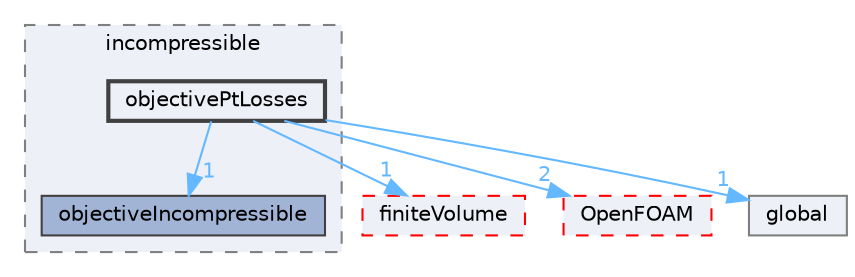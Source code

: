 digraph "src/optimisation/adjointOptimisation/adjoint/objectives/incompressible/objectivePtLosses"
{
 // LATEX_PDF_SIZE
  bgcolor="transparent";
  edge [fontname=Helvetica,fontsize=10,labelfontname=Helvetica,labelfontsize=10];
  node [fontname=Helvetica,fontsize=10,shape=box,height=0.2,width=0.4];
  compound=true
  subgraph clusterdir_59bc66a6dc9243eca0911879966deb11 {
    graph [ bgcolor="#edf0f7", pencolor="grey50", label="incompressible", fontname=Helvetica,fontsize=10 style="filled,dashed", URL="dir_59bc66a6dc9243eca0911879966deb11.html",tooltip=""]
  dir_c41866a3dc3254ac17157dda7c270a3c [label="objectiveIncompressible", fillcolor="#a2b4d6", color="grey25", style="filled", URL="dir_c41866a3dc3254ac17157dda7c270a3c.html",tooltip=""];
  dir_ee4638ca04e52bf3254d9ace5e0ca019 [label="objectivePtLosses", fillcolor="#edf0f7", color="grey25", style="filled,bold", URL="dir_ee4638ca04e52bf3254d9ace5e0ca019.html",tooltip=""];
  }
  dir_9bd15774b555cf7259a6fa18f99fe99b [label="finiteVolume", fillcolor="#edf0f7", color="red", style="filled,dashed", URL="dir_9bd15774b555cf7259a6fa18f99fe99b.html",tooltip=""];
  dir_c5473ff19b20e6ec4dfe5c310b3778a8 [label="OpenFOAM", fillcolor="#edf0f7", color="red", style="filled,dashed", URL="dir_c5473ff19b20e6ec4dfe5c310b3778a8.html",tooltip=""];
  dir_dd56dc4c5f6c51768e20e60d3fce2a94 [label="global", fillcolor="#edf0f7", color="grey50", style="filled", URL="dir_dd56dc4c5f6c51768e20e60d3fce2a94.html",tooltip=""];
  dir_ee4638ca04e52bf3254d9ace5e0ca019->dir_9bd15774b555cf7259a6fa18f99fe99b [headlabel="1", labeldistance=1.5 headhref="dir_002669_001387.html" href="dir_002669_001387.html" color="steelblue1" fontcolor="steelblue1"];
  dir_ee4638ca04e52bf3254d9ace5e0ca019->dir_c41866a3dc3254ac17157dda7c270a3c [headlabel="1", labeldistance=1.5 headhref="dir_002669_002661.html" href="dir_002669_002661.html" color="steelblue1" fontcolor="steelblue1"];
  dir_ee4638ca04e52bf3254d9ace5e0ca019->dir_c5473ff19b20e6ec4dfe5c310b3778a8 [headlabel="2", labeldistance=1.5 headhref="dir_002669_002695.html" href="dir_002669_002695.html" color="steelblue1" fontcolor="steelblue1"];
  dir_ee4638ca04e52bf3254d9ace5e0ca019->dir_dd56dc4c5f6c51768e20e60d3fce2a94 [headlabel="1", labeldistance=1.5 headhref="dir_002669_001646.html" href="dir_002669_001646.html" color="steelblue1" fontcolor="steelblue1"];
}
